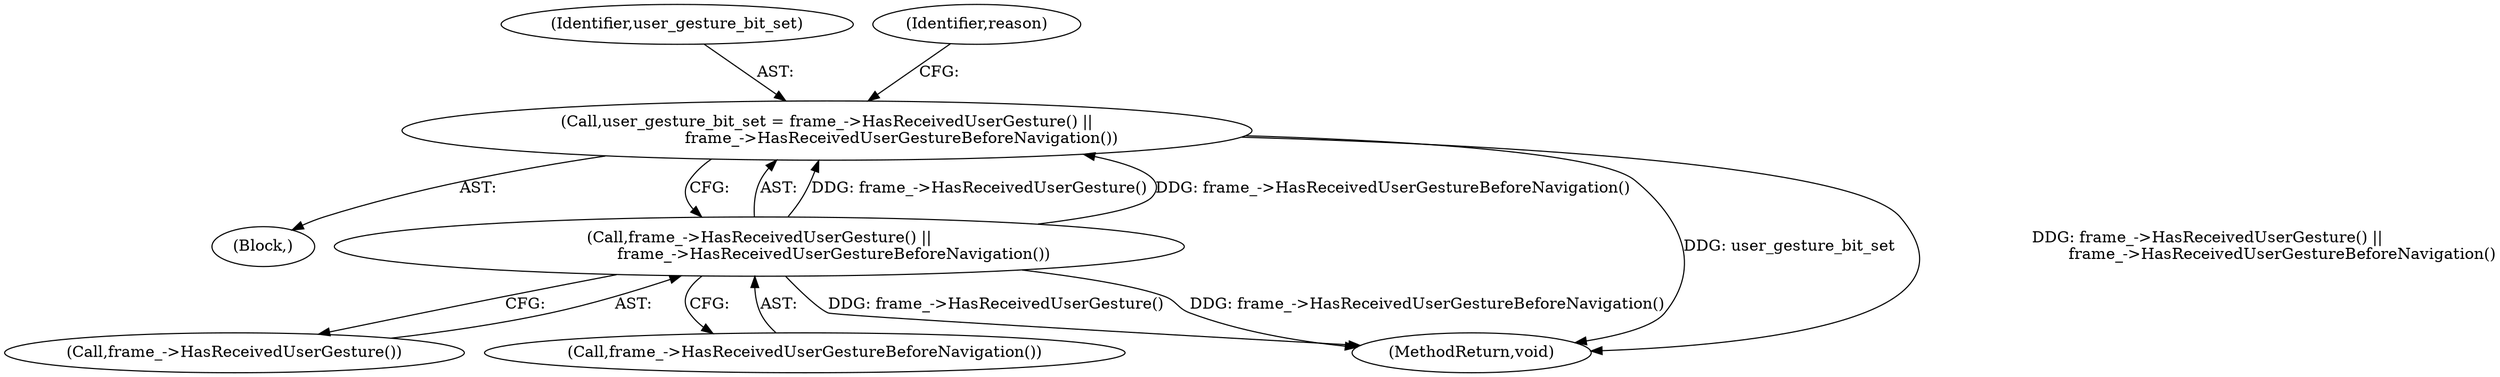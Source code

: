 digraph "0_Chrome_0ab2412a104d2f235d7b9fe19d30ef605a410832_3@API" {
"1000141" [label="(Call,user_gesture_bit_set = frame_->HasReceivedUserGesture() ||\n                              frame_->HasReceivedUserGestureBeforeNavigation())"];
"1000143" [label="(Call,frame_->HasReceivedUserGesture() ||\n                              frame_->HasReceivedUserGestureBeforeNavigation())"];
"1000144" [label="(Call,frame_->HasReceivedUserGesture())"];
"1000143" [label="(Call,frame_->HasReceivedUserGesture() ||\n                              frame_->HasReceivedUserGestureBeforeNavigation())"];
"1000109" [label="(Block,)"];
"1000142" [label="(Identifier,user_gesture_bit_set)"];
"1000145" [label="(Call,frame_->HasReceivedUserGestureBeforeNavigation())"];
"1000141" [label="(Call,user_gesture_bit_set = frame_->HasReceivedUserGesture() ||\n                              frame_->HasReceivedUserGestureBeforeNavigation())"];
"1000206" [label="(MethodReturn,void)"];
"1000148" [label="(Identifier,reason)"];
"1000141" -> "1000109"  [label="AST: "];
"1000141" -> "1000143"  [label="CFG: "];
"1000142" -> "1000141"  [label="AST: "];
"1000143" -> "1000141"  [label="AST: "];
"1000148" -> "1000141"  [label="CFG: "];
"1000141" -> "1000206"  [label="DDG: user_gesture_bit_set"];
"1000141" -> "1000206"  [label="DDG: frame_->HasReceivedUserGesture() ||\n                              frame_->HasReceivedUserGestureBeforeNavigation()"];
"1000143" -> "1000141"  [label="DDG: frame_->HasReceivedUserGesture()"];
"1000143" -> "1000141"  [label="DDG: frame_->HasReceivedUserGestureBeforeNavigation()"];
"1000143" -> "1000144"  [label="CFG: "];
"1000143" -> "1000145"  [label="CFG: "];
"1000144" -> "1000143"  [label="AST: "];
"1000145" -> "1000143"  [label="AST: "];
"1000143" -> "1000206"  [label="DDG: frame_->HasReceivedUserGesture()"];
"1000143" -> "1000206"  [label="DDG: frame_->HasReceivedUserGestureBeforeNavigation()"];
}
